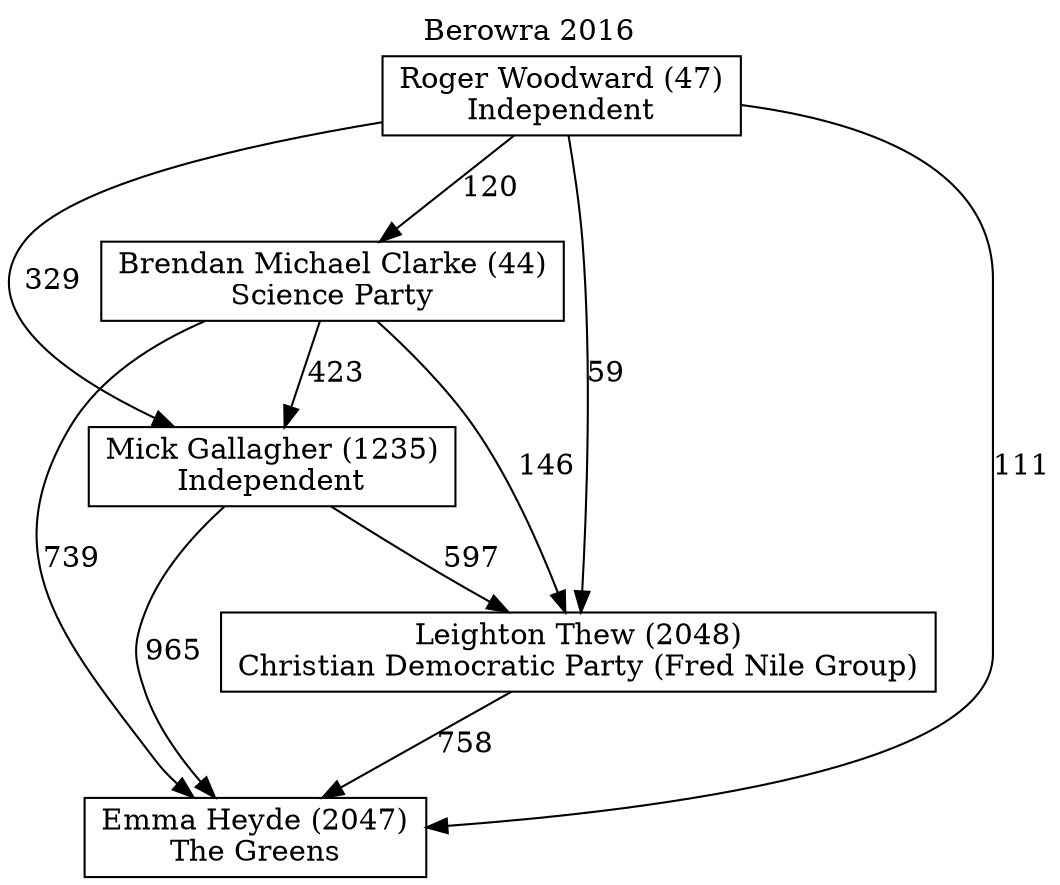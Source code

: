 // House preference flow
digraph "Emma Heyde (2047)_Berowra_2016" {
	graph [label="Berowra 2016" labelloc=t mclimit=10]
	node [shape=box]
	"Leighton Thew (2048)" [label="Leighton Thew (2048)
Christian Democratic Party (Fred Nile Group)"]
	"Brendan Michael Clarke (44)" [label="Brendan Michael Clarke (44)
Science Party"]
	"Mick Gallagher (1235)" [label="Mick Gallagher (1235)
Independent"]
	"Emma Heyde (2047)" [label="Emma Heyde (2047)
The Greens"]
	"Roger Woodward (47)" [label="Roger Woodward (47)
Independent"]
	"Brendan Michael Clarke (44)" -> "Leighton Thew (2048)" [label=146]
	"Mick Gallagher (1235)" -> "Leighton Thew (2048)" [label=597]
	"Mick Gallagher (1235)" -> "Emma Heyde (2047)" [label=965]
	"Roger Woodward (47)" -> "Emma Heyde (2047)" [label=111]
	"Brendan Michael Clarke (44)" -> "Emma Heyde (2047)" [label=739]
	"Roger Woodward (47)" -> "Leighton Thew (2048)" [label=59]
	"Leighton Thew (2048)" -> "Emma Heyde (2047)" [label=758]
	"Brendan Michael Clarke (44)" -> "Mick Gallagher (1235)" [label=423]
	"Roger Woodward (47)" -> "Mick Gallagher (1235)" [label=329]
	"Roger Woodward (47)" -> "Brendan Michael Clarke (44)" [label=120]
}
